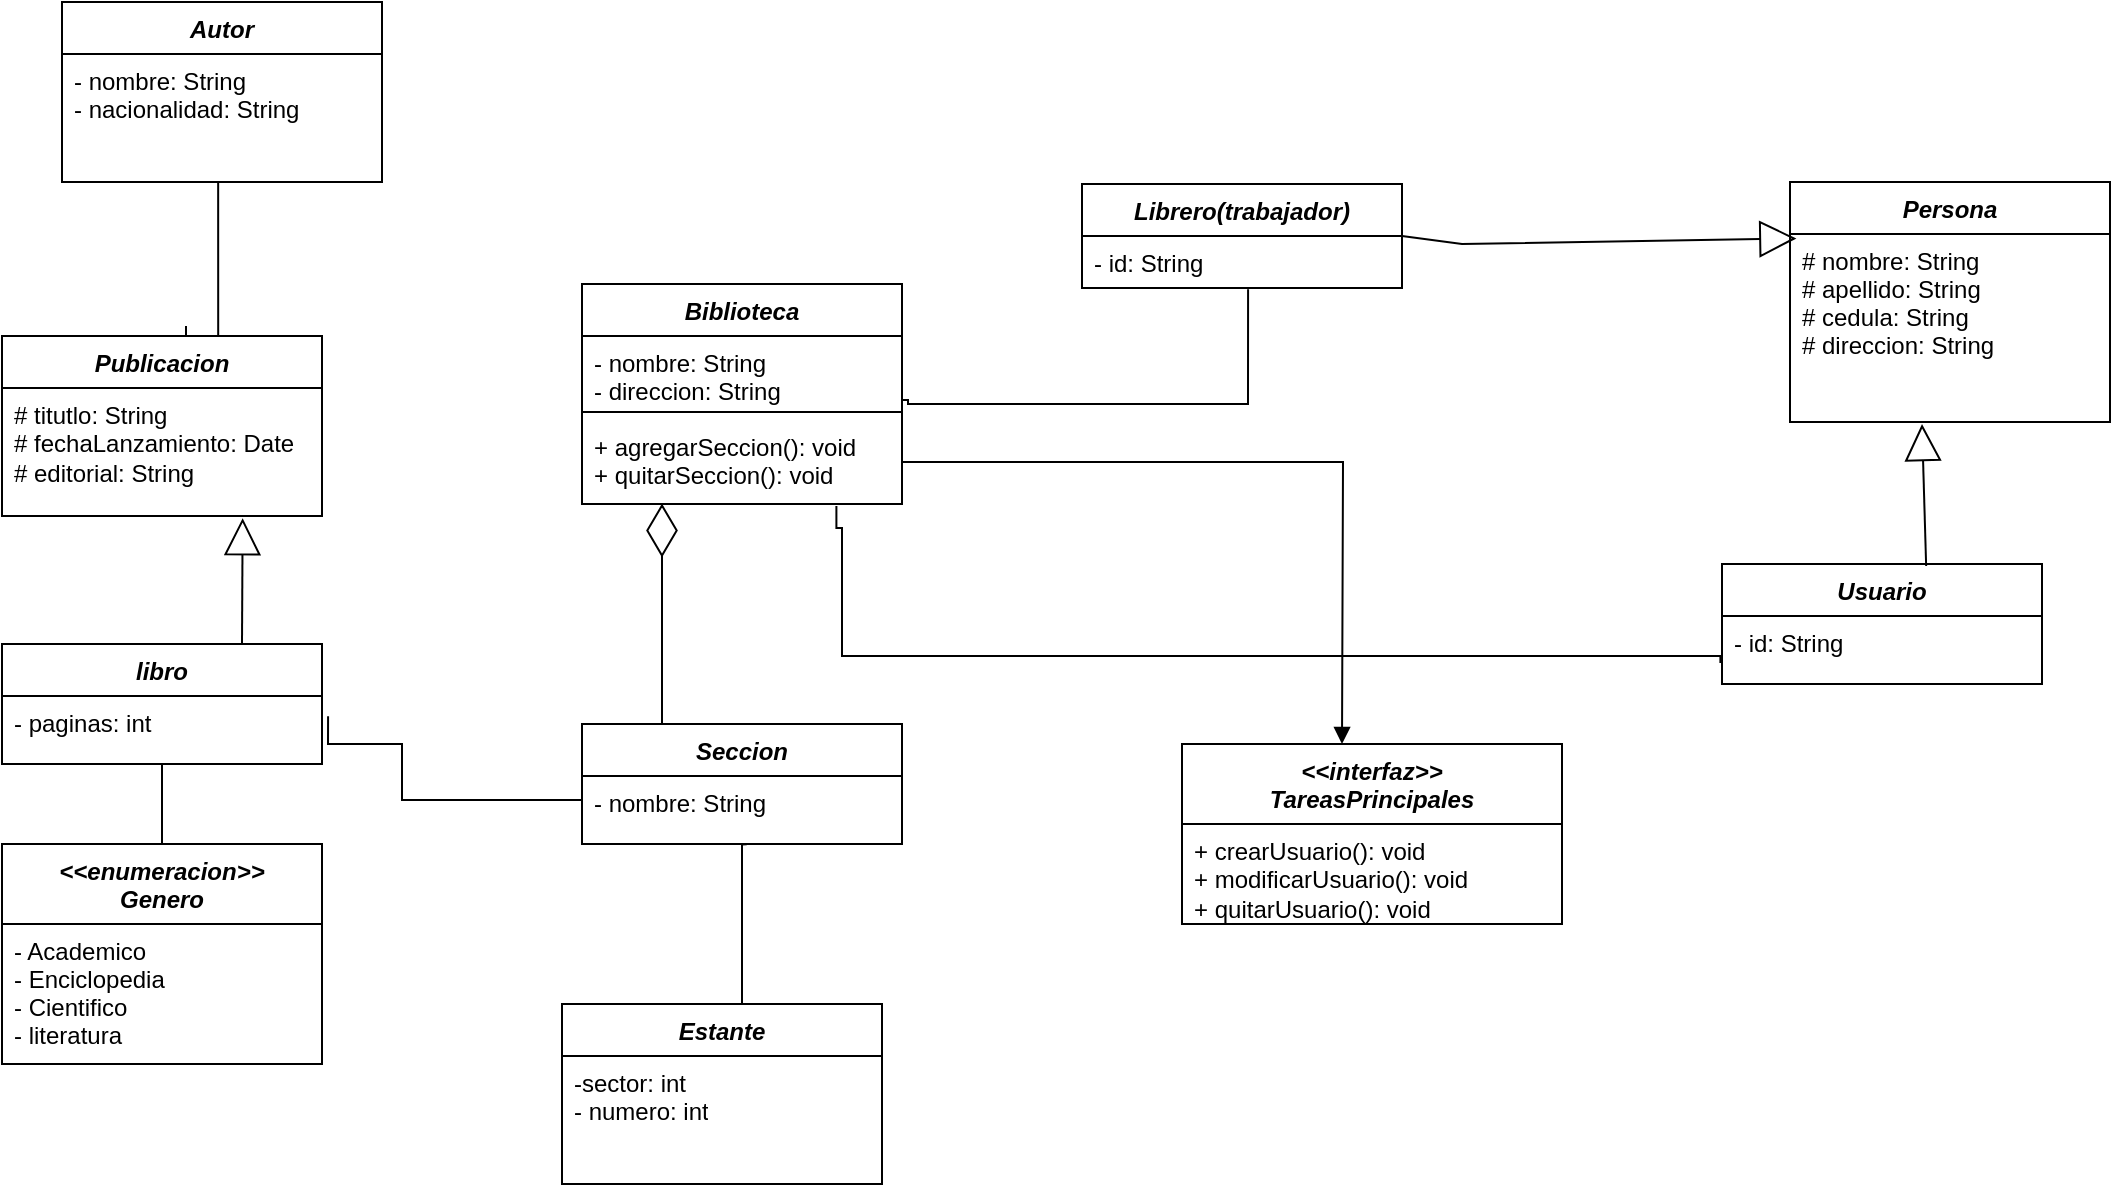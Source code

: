<mxfile version="24.3.1" type="device">
  <diagram id="C5RBs43oDa-KdzZeNtuy" name="Page-1">
    <mxGraphModel dx="1616" dy="1597" grid="1" gridSize="10" guides="1" tooltips="1" connect="1" arrows="1" fold="1" page="1" pageScale="1" pageWidth="827" pageHeight="1169" math="0" shadow="0">
      <root>
        <mxCell id="WIyWlLk6GJQsqaUBKTNV-0" />
        <mxCell id="WIyWlLk6GJQsqaUBKTNV-1" parent="WIyWlLk6GJQsqaUBKTNV-0" />
        <mxCell id="c3afByQmrDaTbbPtqfAJ-2" value="libro" style="swimlane;fontStyle=3;align=center;verticalAlign=top;childLayout=stackLayout;horizontal=1;startSize=26;horizontalStack=0;resizeParent=1;resizeParentMax=0;resizeLast=0;collapsible=1;marginBottom=0;whiteSpace=wrap;html=1;" parent="WIyWlLk6GJQsqaUBKTNV-1" vertex="1">
          <mxGeometry x="-560" y="-130" width="160" height="60" as="geometry" />
        </mxCell>
        <mxCell id="c3afByQmrDaTbbPtqfAJ-3" value="&lt;div&gt;- paginas: int&lt;/div&gt;" style="text;strokeColor=none;fillColor=none;align=left;verticalAlign=top;spacingLeft=4;spacingRight=4;overflow=hidden;rotatable=0;points=[[0,0.5],[1,0.5]];portConstraint=eastwest;whiteSpace=wrap;html=1;" parent="c3afByQmrDaTbbPtqfAJ-2" vertex="1">
          <mxGeometry y="26" width="160" height="34" as="geometry" />
        </mxCell>
        <mxCell id="c3afByQmrDaTbbPtqfAJ-5" value="Usuario" style="swimlane;fontStyle=3;align=center;verticalAlign=top;childLayout=stackLayout;horizontal=1;startSize=26;horizontalStack=0;resizeParent=1;resizeParentMax=0;resizeLast=0;collapsible=1;marginBottom=0;whiteSpace=wrap;html=1;" parent="WIyWlLk6GJQsqaUBKTNV-1" vertex="1">
          <mxGeometry x="300" y="-170" width="160" height="60" as="geometry" />
        </mxCell>
        <mxCell id="c3afByQmrDaTbbPtqfAJ-6" value="- id: String&lt;div&gt;&lt;br&gt;&lt;/div&gt;" style="text;strokeColor=none;fillColor=none;align=left;verticalAlign=top;spacingLeft=4;spacingRight=4;overflow=hidden;rotatable=0;points=[[0,0.5],[1,0.5]];portConstraint=eastwest;whiteSpace=wrap;html=1;" parent="c3afByQmrDaTbbPtqfAJ-5" vertex="1">
          <mxGeometry y="26" width="160" height="34" as="geometry" />
        </mxCell>
        <mxCell id="c3afByQmrDaTbbPtqfAJ-7" value="Persona" style="swimlane;fontStyle=3;align=center;verticalAlign=top;childLayout=stackLayout;horizontal=1;startSize=26;horizontalStack=0;resizeParent=1;resizeLast=0;collapsible=1;marginBottom=0;rounded=0;shadow=0;strokeWidth=1;" parent="WIyWlLk6GJQsqaUBKTNV-1" vertex="1">
          <mxGeometry x="334" y="-360.99" width="160" height="120" as="geometry">
            <mxRectangle x="230" y="140" width="160" height="26" as="alternateBounds" />
          </mxGeometry>
        </mxCell>
        <mxCell id="c3afByQmrDaTbbPtqfAJ-8" value="# nombre: String&#xa;# apellido: String&#xa;# cedula: String&#xa;# direccion: String &#xa;" style="text;align=left;verticalAlign=top;spacingLeft=4;spacingRight=4;overflow=hidden;rotatable=0;points=[[0,0.5],[1,0.5]];portConstraint=eastwest;" parent="c3afByQmrDaTbbPtqfAJ-7" vertex="1">
          <mxGeometry y="26" width="160" height="74" as="geometry" />
        </mxCell>
        <mxCell id="c3afByQmrDaTbbPtqfAJ-13" value="Autor" style="swimlane;fontStyle=3;align=center;verticalAlign=top;childLayout=stackLayout;horizontal=1;startSize=26;horizontalStack=0;resizeParent=1;resizeParentMax=0;resizeLast=0;collapsible=1;marginBottom=0;whiteSpace=wrap;html=1;" parent="WIyWlLk6GJQsqaUBKTNV-1" vertex="1">
          <mxGeometry x="-530" y="-450.99" width="160" height="90" as="geometry" />
        </mxCell>
        <mxCell id="c3afByQmrDaTbbPtqfAJ-14" value="- nombre: String&lt;div&gt;- nacionalidad: String&lt;/div&gt;" style="text;strokeColor=none;fillColor=none;align=left;verticalAlign=top;spacingLeft=4;spacingRight=4;overflow=hidden;rotatable=0;points=[[0,0.5],[1,0.5]];portConstraint=eastwest;whiteSpace=wrap;html=1;" parent="c3afByQmrDaTbbPtqfAJ-13" vertex="1">
          <mxGeometry y="26" width="160" height="64" as="geometry" />
        </mxCell>
        <mxCell id="c3afByQmrDaTbbPtqfAJ-17" value="Librero(trabajador)" style="swimlane;fontStyle=3;align=center;verticalAlign=top;childLayout=stackLayout;horizontal=1;startSize=26;horizontalStack=0;resizeParent=1;resizeParentMax=0;resizeLast=0;collapsible=1;marginBottom=0;whiteSpace=wrap;html=1;" parent="WIyWlLk6GJQsqaUBKTNV-1" vertex="1">
          <mxGeometry x="-20" y="-360" width="160" height="52" as="geometry" />
        </mxCell>
        <mxCell id="c3afByQmrDaTbbPtqfAJ-18" value="- id: String" style="text;strokeColor=none;fillColor=none;align=left;verticalAlign=top;spacingLeft=4;spacingRight=4;overflow=hidden;rotatable=0;points=[[0,0.5],[1,0.5]];portConstraint=eastwest;whiteSpace=wrap;html=1;" parent="c3afByQmrDaTbbPtqfAJ-17" vertex="1">
          <mxGeometry y="26" width="160" height="26" as="geometry" />
        </mxCell>
        <mxCell id="c3afByQmrDaTbbPtqfAJ-19" value="" style="endArrow=block;endSize=16;endFill=0;html=1;rounded=0;exitX=0.638;exitY=0.017;exitDx=0;exitDy=0;exitPerimeter=0;" parent="WIyWlLk6GJQsqaUBKTNV-1" source="c3afByQmrDaTbbPtqfAJ-5" edge="1">
          <mxGeometry width="160" relative="1" as="geometry">
            <mxPoint x="260" y="-160" as="sourcePoint" />
            <mxPoint x="400" y="-240" as="targetPoint" />
            <Array as="points" />
          </mxGeometry>
        </mxCell>
        <mxCell id="c3afByQmrDaTbbPtqfAJ-20" value="" style="endArrow=block;endSize=16;endFill=0;html=1;rounded=0;entryX=0.02;entryY=0.03;entryDx=0;entryDy=0;exitX=1;exitY=0.5;exitDx=0;exitDy=0;entryPerimeter=0;" parent="WIyWlLk6GJQsqaUBKTNV-1" source="c3afByQmrDaTbbPtqfAJ-17" target="c3afByQmrDaTbbPtqfAJ-8" edge="1">
          <mxGeometry width="160" relative="1" as="geometry">
            <mxPoint x="210" y="-153" as="sourcePoint" />
            <mxPoint x="210" y="-200" as="targetPoint" />
            <Array as="points">
              <mxPoint x="170" y="-330" />
            </Array>
          </mxGeometry>
        </mxCell>
        <mxCell id="c3afByQmrDaTbbPtqfAJ-24" value="" style="endArrow=none;html=1;edgeStyle=orthogonalEdgeStyle;rounded=0;exitX=1;exitY=0.5;exitDx=0;exitDy=0;entryX=0.519;entryY=1.024;entryDx=0;entryDy=0;entryPerimeter=0;" parent="WIyWlLk6GJQsqaUBKTNV-1" source="c3afByQmrDaTbbPtqfAJ-28" target="c3afByQmrDaTbbPtqfAJ-18" edge="1">
          <mxGeometry relative="1" as="geometry">
            <mxPoint x="-110.16" y="-139.8" as="sourcePoint" />
            <mxPoint x="55" y="-140" as="targetPoint" />
            <Array as="points">
              <mxPoint x="-107" y="-252" />
              <mxPoint x="-107" y="-250" />
              <mxPoint x="63" y="-250" />
            </Array>
          </mxGeometry>
        </mxCell>
        <mxCell id="c3afByQmrDaTbbPtqfAJ-27" value="Biblioteca" style="swimlane;fontStyle=3;align=center;verticalAlign=top;childLayout=stackLayout;horizontal=1;startSize=26;horizontalStack=0;resizeParent=1;resizeParentMax=0;resizeLast=0;collapsible=1;marginBottom=0;whiteSpace=wrap;html=1;" parent="WIyWlLk6GJQsqaUBKTNV-1" vertex="1">
          <mxGeometry x="-270" y="-310" width="160" height="110" as="geometry" />
        </mxCell>
        <mxCell id="c3afByQmrDaTbbPtqfAJ-28" value="- nombre: String&lt;div&gt;- direccion: String&lt;/div&gt;" style="text;strokeColor=none;fillColor=none;align=left;verticalAlign=top;spacingLeft=4;spacingRight=4;overflow=hidden;rotatable=0;points=[[0,0.5],[1,0.5]];portConstraint=eastwest;whiteSpace=wrap;html=1;" parent="c3afByQmrDaTbbPtqfAJ-27" vertex="1">
          <mxGeometry y="26" width="160" height="34" as="geometry" />
        </mxCell>
        <mxCell id="c3afByQmrDaTbbPtqfAJ-29" value="" style="line;strokeWidth=1;fillColor=none;align=left;verticalAlign=middle;spacingTop=-1;spacingLeft=3;spacingRight=3;rotatable=0;labelPosition=right;points=[];portConstraint=eastwest;strokeColor=inherit;" parent="c3afByQmrDaTbbPtqfAJ-27" vertex="1">
          <mxGeometry y="60" width="160" height="8" as="geometry" />
        </mxCell>
        <mxCell id="c3afByQmrDaTbbPtqfAJ-30" value="+ agregarSeccion(): void&lt;div&gt;+ quitarSeccion(): void&lt;/div&gt;&lt;div&gt;&lt;br&gt;&lt;/div&gt;" style="text;strokeColor=none;fillColor=none;align=left;verticalAlign=top;spacingLeft=4;spacingRight=4;overflow=hidden;rotatable=0;points=[[0,0.5],[1,0.5]];portConstraint=eastwest;whiteSpace=wrap;html=1;" parent="c3afByQmrDaTbbPtqfAJ-27" vertex="1">
          <mxGeometry y="68" width="160" height="42" as="geometry" />
        </mxCell>
        <mxCell id="c3afByQmrDaTbbPtqfAJ-31" value="Seccion" style="swimlane;fontStyle=3;align=center;verticalAlign=top;childLayout=stackLayout;horizontal=1;startSize=26;horizontalStack=0;resizeParent=1;resizeParentMax=0;resizeLast=0;collapsible=1;marginBottom=0;whiteSpace=wrap;html=1;" parent="WIyWlLk6GJQsqaUBKTNV-1" vertex="1">
          <mxGeometry x="-270" y="-90" width="160" height="60" as="geometry" />
        </mxCell>
        <mxCell id="c3afByQmrDaTbbPtqfAJ-32" value="- nombre: String" style="text;strokeColor=none;fillColor=none;align=left;verticalAlign=top;spacingLeft=4;spacingRight=4;overflow=hidden;rotatable=0;points=[[0,0.5],[1,0.5]];portConstraint=eastwest;whiteSpace=wrap;html=1;" parent="c3afByQmrDaTbbPtqfAJ-31" vertex="1">
          <mxGeometry y="26" width="160" height="34" as="geometry" />
        </mxCell>
        <mxCell id="c3afByQmrDaTbbPtqfAJ-35" value="Estante" style="swimlane;fontStyle=3;align=center;verticalAlign=top;childLayout=stackLayout;horizontal=1;startSize=26;horizontalStack=0;resizeParent=1;resizeParentMax=0;resizeLast=0;collapsible=1;marginBottom=0;whiteSpace=wrap;html=1;" parent="WIyWlLk6GJQsqaUBKTNV-1" vertex="1">
          <mxGeometry x="-280" y="50" width="160" height="90" as="geometry" />
        </mxCell>
        <mxCell id="c3afByQmrDaTbbPtqfAJ-36" value="&lt;div&gt;-sector: int&lt;/div&gt;- numero: int" style="text;strokeColor=none;fillColor=none;align=left;verticalAlign=top;spacingLeft=4;spacingRight=4;overflow=hidden;rotatable=0;points=[[0,0.5],[1,0.5]];portConstraint=eastwest;whiteSpace=wrap;html=1;" parent="c3afByQmrDaTbbPtqfAJ-35" vertex="1">
          <mxGeometry y="26" width="160" height="64" as="geometry" />
        </mxCell>
        <mxCell id="c3afByQmrDaTbbPtqfAJ-37" value="Publicacion" style="swimlane;fontStyle=3;align=center;verticalAlign=top;childLayout=stackLayout;horizontal=1;startSize=26;horizontalStack=0;resizeParent=1;resizeParentMax=0;resizeLast=0;collapsible=1;marginBottom=0;whiteSpace=wrap;html=1;" parent="WIyWlLk6GJQsqaUBKTNV-1" vertex="1">
          <mxGeometry x="-560" y="-284" width="160" height="90" as="geometry" />
        </mxCell>
        <mxCell id="c3afByQmrDaTbbPtqfAJ-38" value="# titutlo: String&lt;div&gt;# fechaLanzamiento: Date&lt;/div&gt;&lt;div&gt;# editorial: String&lt;/div&gt;" style="text;strokeColor=none;fillColor=none;align=left;verticalAlign=top;spacingLeft=4;spacingRight=4;overflow=hidden;rotatable=0;points=[[0,0.5],[1,0.5]];portConstraint=eastwest;whiteSpace=wrap;html=1;" parent="c3afByQmrDaTbbPtqfAJ-37" vertex="1">
          <mxGeometry y="26" width="160" height="64" as="geometry" />
        </mxCell>
        <mxCell id="c3afByQmrDaTbbPtqfAJ-39" value="&lt;&lt;enumeracion&gt;&gt;&#xa;Genero" style="swimlane;fontStyle=3;align=center;verticalAlign=top;childLayout=stackLayout;horizontal=1;startSize=40;horizontalStack=0;resizeParent=1;resizeLast=0;collapsible=1;marginBottom=0;rounded=0;shadow=0;strokeWidth=1;" parent="WIyWlLk6GJQsqaUBKTNV-1" vertex="1">
          <mxGeometry x="-560" y="-30.0" width="160" height="110" as="geometry">
            <mxRectangle x="340" y="380" width="170" height="26" as="alternateBounds" />
          </mxGeometry>
        </mxCell>
        <mxCell id="c3afByQmrDaTbbPtqfAJ-40" value="- Academico&#xa;- Enciclopedia&#xa;- Cientifico&#xa;- literatura" style="text;align=left;verticalAlign=top;spacingLeft=4;spacingRight=4;overflow=hidden;rotatable=0;points=[[0,0.5],[1,0.5]];portConstraint=eastwest;" parent="c3afByQmrDaTbbPtqfAJ-39" vertex="1">
          <mxGeometry y="40" width="160" height="70" as="geometry" />
        </mxCell>
        <mxCell id="c3afByQmrDaTbbPtqfAJ-41" value="" style="endArrow=none;html=1;edgeStyle=orthogonalEdgeStyle;rounded=0;exitX=0.488;exitY=1.047;exitDx=0;exitDy=0;exitPerimeter=0;entryX=0.575;entryY=-0.056;entryDx=0;entryDy=0;entryPerimeter=0;" parent="WIyWlLk6GJQsqaUBKTNV-1" target="c3afByQmrDaTbbPtqfAJ-37" edge="1">
          <mxGeometry relative="1" as="geometry">
            <mxPoint x="-451.92" y="-360.992" as="sourcePoint" />
            <mxPoint x="-560" y="-270" as="targetPoint" />
            <Array as="points">
              <mxPoint x="-452" y="-284" />
              <mxPoint x="-468" y="-284" />
            </Array>
          </mxGeometry>
        </mxCell>
        <mxCell id="c3afByQmrDaTbbPtqfAJ-44" value="" style="endArrow=none;html=1;edgeStyle=orthogonalEdgeStyle;rounded=0;exitX=0.795;exitY=1.024;exitDx=0;exitDy=0;exitPerimeter=0;entryX=-0.005;entryY=0.691;entryDx=0;entryDy=0;entryPerimeter=0;" parent="WIyWlLk6GJQsqaUBKTNV-1" source="c3afByQmrDaTbbPtqfAJ-30" target="c3afByQmrDaTbbPtqfAJ-6" edge="1">
          <mxGeometry relative="1" as="geometry">
            <mxPoint x="-110.16" y="-39.8" as="sourcePoint" />
            <mxPoint x="350" y="-60" as="targetPoint" />
            <Array as="points">
              <mxPoint x="-140" y="-188" />
              <mxPoint x="-140" y="-124" />
            </Array>
          </mxGeometry>
        </mxCell>
        <mxCell id="c3afByQmrDaTbbPtqfAJ-54" value="" style="endArrow=block;endSize=16;endFill=0;html=1;rounded=0;exitX=0.75;exitY=0;exitDx=0;exitDy=0;entryX=0.752;entryY=1.017;entryDx=0;entryDy=0;entryPerimeter=0;" parent="WIyWlLk6GJQsqaUBKTNV-1" source="c3afByQmrDaTbbPtqfAJ-2" target="c3afByQmrDaTbbPtqfAJ-38" edge="1">
          <mxGeometry width="160" relative="1" as="geometry">
            <mxPoint x="-470" y="-150" as="sourcePoint" />
            <mxPoint x="-310" y="-150" as="targetPoint" />
          </mxGeometry>
        </mxCell>
        <mxCell id="c3afByQmrDaTbbPtqfAJ-55" value="" style="endArrow=none;html=1;edgeStyle=orthogonalEdgeStyle;rounded=0;entryX=0.5;entryY=0;entryDx=0;entryDy=0;exitX=0.5;exitY=1.005;exitDx=0;exitDy=0;exitPerimeter=0;" parent="WIyWlLk6GJQsqaUBKTNV-1" source="c3afByQmrDaTbbPtqfAJ-3" target="c3afByQmrDaTbbPtqfAJ-39" edge="1">
          <mxGeometry relative="1" as="geometry">
            <mxPoint x="-478.4" y="-5.324" as="sourcePoint" />
            <mxPoint x="-680" y="80.0" as="targetPoint" />
            <Array as="points" />
          </mxGeometry>
        </mxCell>
        <mxCell id="c3afByQmrDaTbbPtqfAJ-61" value="" style="endArrow=none;html=1;edgeStyle=orthogonalEdgeStyle;rounded=0;entryX=0;entryY=0.5;entryDx=0;entryDy=0;exitX=1.019;exitY=0.299;exitDx=0;exitDy=0;exitPerimeter=0;" parent="WIyWlLk6GJQsqaUBKTNV-1" source="c3afByQmrDaTbbPtqfAJ-3" edge="1">
          <mxGeometry relative="1" as="geometry">
            <mxPoint x="-500" as="sourcePoint" />
            <mxPoint x="-270" y="-52" as="targetPoint" />
            <Array as="points">
              <mxPoint x="-397" y="-80" />
              <mxPoint x="-360" y="-80" />
              <mxPoint x="-360" y="-52" />
            </Array>
          </mxGeometry>
        </mxCell>
        <mxCell id="c3afByQmrDaTbbPtqfAJ-64" value="" style="endArrow=none;html=1;edgeStyle=orthogonalEdgeStyle;rounded=0;entryX=0.5;entryY=0;entryDx=0;entryDy=0;exitX=0.515;exitY=1.005;exitDx=0;exitDy=0;exitPerimeter=0;" parent="WIyWlLk6GJQsqaUBKTNV-1" source="c3afByQmrDaTbbPtqfAJ-32" target="c3afByQmrDaTbbPtqfAJ-35" edge="1">
          <mxGeometry relative="1" as="geometry">
            <mxPoint x="-270" y="210" as="sourcePoint" />
            <mxPoint x="-110" y="210" as="targetPoint" />
            <Array as="points">
              <mxPoint x="-190" y="-30" />
              <mxPoint x="-190" y="50" />
            </Array>
          </mxGeometry>
        </mxCell>
        <mxCell id="c3afByQmrDaTbbPtqfAJ-79" value="" style="endArrow=diamondThin;endFill=0;endSize=24;html=1;rounded=0;entryX=0.25;entryY=0.995;entryDx=0;entryDy=0;entryPerimeter=0;exitX=0.25;exitY=0;exitDx=0;exitDy=0;" parent="WIyWlLk6GJQsqaUBKTNV-1" source="c3afByQmrDaTbbPtqfAJ-31" target="c3afByQmrDaTbbPtqfAJ-30" edge="1">
          <mxGeometry width="160" relative="1" as="geometry">
            <mxPoint x="-230" y="-110" as="sourcePoint" />
            <mxPoint x="-220" y="-20" as="targetPoint" />
          </mxGeometry>
        </mxCell>
        <mxCell id="h6Bpyomu1Rxf2gS60ixz-0" value="&amp;lt;&amp;lt;interfaz&amp;gt;&amp;gt;&lt;div&gt;TareasPrincipales&lt;/div&gt;" style="swimlane;fontStyle=3;align=center;verticalAlign=top;childLayout=stackLayout;horizontal=1;startSize=40;horizontalStack=0;resizeParent=1;resizeParentMax=0;resizeLast=0;collapsible=1;marginBottom=0;whiteSpace=wrap;html=1;" vertex="1" parent="WIyWlLk6GJQsqaUBKTNV-1">
          <mxGeometry x="30" y="-80" width="190" height="90" as="geometry" />
        </mxCell>
        <mxCell id="h6Bpyomu1Rxf2gS60ixz-1" value="&lt;div&gt;+ crearUsuario(): void&lt;/div&gt;&lt;div&gt;+ modificarUsuario(): void&lt;/div&gt;&lt;div&gt;+ quitarUsuario(): void&lt;/div&gt;" style="text;strokeColor=none;fillColor=none;align=left;verticalAlign=top;spacingLeft=4;spacingRight=4;overflow=hidden;rotatable=0;points=[[0,0.5],[1,0.5]];portConstraint=eastwest;whiteSpace=wrap;html=1;" vertex="1" parent="h6Bpyomu1Rxf2gS60ixz-0">
          <mxGeometry y="40" width="190" height="50" as="geometry" />
        </mxCell>
        <mxCell id="h6Bpyomu1Rxf2gS60ixz-2" value="" style="endArrow=block;endFill=1;html=1;edgeStyle=orthogonalEdgeStyle;align=left;verticalAlign=top;rounded=0;exitX=1;exitY=0.5;exitDx=0;exitDy=0;" edge="1" parent="WIyWlLk6GJQsqaUBKTNV-1" source="c3afByQmrDaTbbPtqfAJ-30">
          <mxGeometry x="-1" relative="1" as="geometry">
            <mxPoint x="-50" y="-80" as="sourcePoint" />
            <mxPoint x="110" y="-80" as="targetPoint" />
          </mxGeometry>
        </mxCell>
      </root>
    </mxGraphModel>
  </diagram>
</mxfile>
